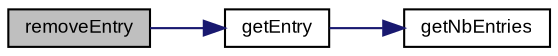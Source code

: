 digraph "removeEntry"
{
  bgcolor="transparent";
  edge [fontname="Arial",fontsize="9",labelfontname="Arial",labelfontsize="9"];
  node [fontname="Arial",fontsize="9",shape=record];
  rankdir="LR";
  Node1 [label="removeEntry",height=0.2,width=0.4,color="black", fillcolor="grey75", style="filled" fontcolor="black"];
  Node1 -> Node2 [color="midnightblue",fontsize="9",style="solid",fontname="Arial"];
  Node2 [label="getEntry",height=0.2,width=0.4,color="black",URL="$class_v_s_t_g_u_i_1_1_c_option_menu.html#abbc6eea63ec689c21831932d22f8e836",tooltip="get entry at index position "];
  Node2 -> Node3 [color="midnightblue",fontsize="9",style="solid",fontname="Arial"];
  Node3 [label="getNbEntries",height=0.2,width=0.4,color="black",URL="$class_v_s_t_g_u_i_1_1_c_option_menu.html#adee7672985693efe9c38a8897f12936d",tooltip="get number of entries "];
}

